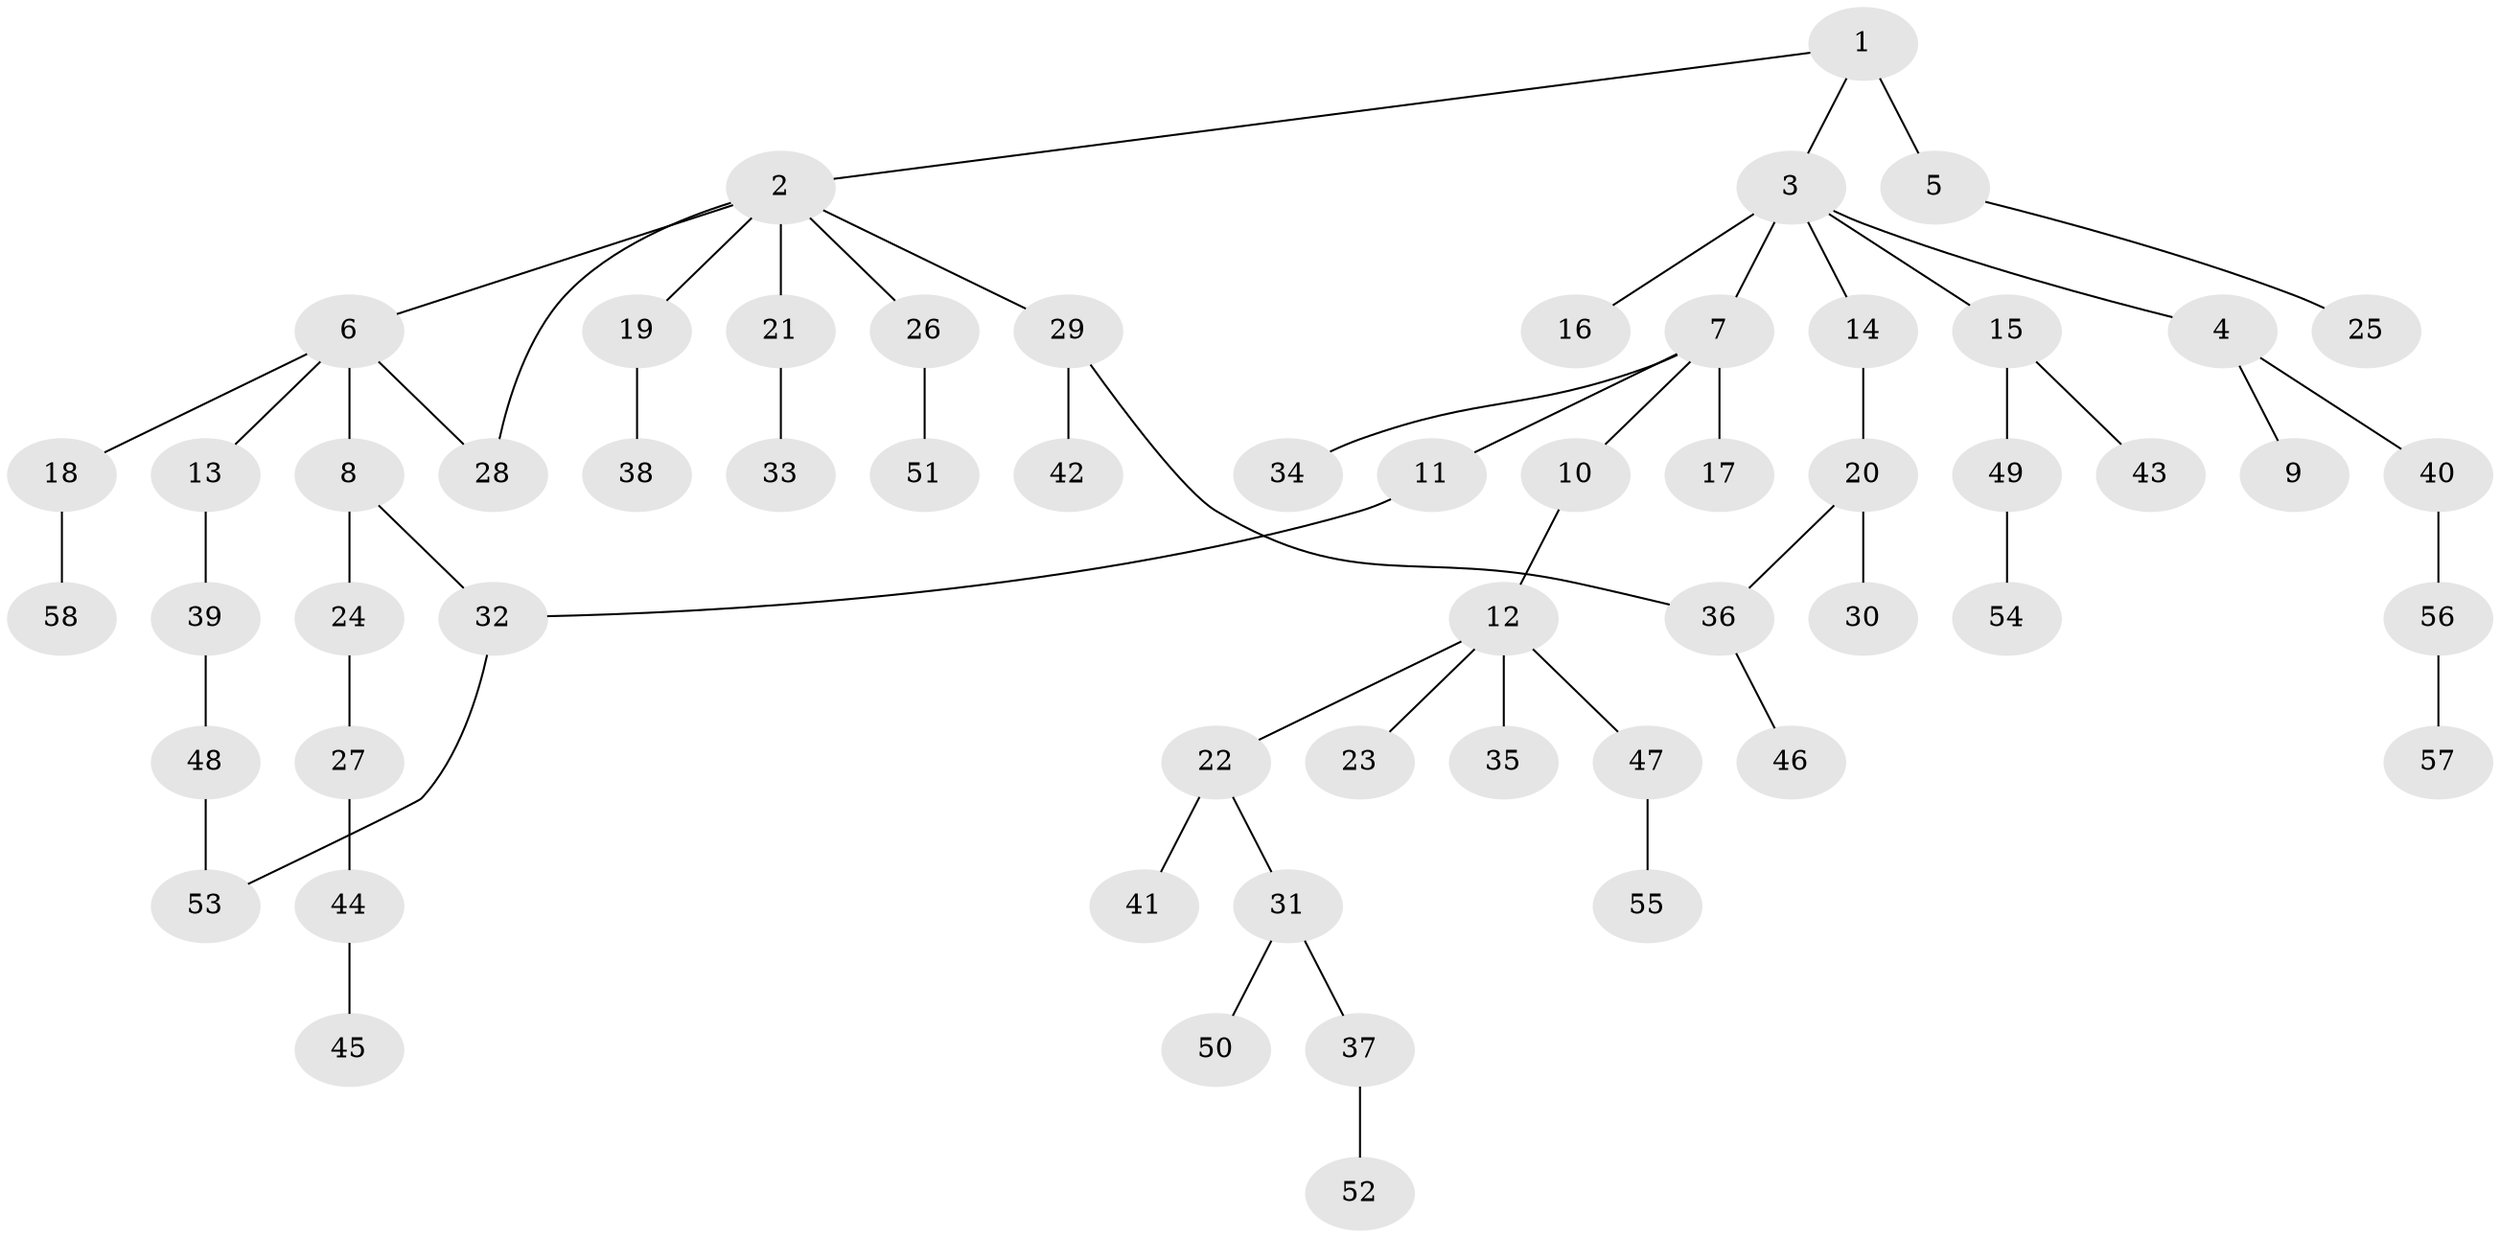 // original degree distribution, {5: 0.008695652173913044, 9: 0.017391304347826087, 4: 0.06086956521739131, 2: 0.25217391304347825, 6: 0.02608695652173913, 1: 0.4782608695652174, 3: 0.1565217391304348}
// Generated by graph-tools (version 1.1) at 2025/34/03/09/25 02:34:21]
// undirected, 58 vertices, 61 edges
graph export_dot {
graph [start="1"]
  node [color=gray90,style=filled];
  1;
  2;
  3;
  4;
  5;
  6;
  7;
  8;
  9;
  10;
  11;
  12;
  13;
  14;
  15;
  16;
  17;
  18;
  19;
  20;
  21;
  22;
  23;
  24;
  25;
  26;
  27;
  28;
  29;
  30;
  31;
  32;
  33;
  34;
  35;
  36;
  37;
  38;
  39;
  40;
  41;
  42;
  43;
  44;
  45;
  46;
  47;
  48;
  49;
  50;
  51;
  52;
  53;
  54;
  55;
  56;
  57;
  58;
  1 -- 2 [weight=1.0];
  1 -- 3 [weight=1.0];
  1 -- 5 [weight=2.0];
  2 -- 6 [weight=1.0];
  2 -- 19 [weight=1.0];
  2 -- 21 [weight=2.0];
  2 -- 26 [weight=1.0];
  2 -- 28 [weight=1.0];
  2 -- 29 [weight=1.0];
  3 -- 4 [weight=1.0];
  3 -- 7 [weight=2.0];
  3 -- 14 [weight=1.0];
  3 -- 15 [weight=1.0];
  3 -- 16 [weight=1.0];
  4 -- 9 [weight=1.0];
  4 -- 40 [weight=1.0];
  5 -- 25 [weight=1.0];
  6 -- 8 [weight=1.0];
  6 -- 13 [weight=1.0];
  6 -- 18 [weight=1.0];
  6 -- 28 [weight=1.0];
  7 -- 10 [weight=1.0];
  7 -- 11 [weight=1.0];
  7 -- 17 [weight=1.0];
  7 -- 34 [weight=1.0];
  8 -- 24 [weight=1.0];
  8 -- 32 [weight=2.0];
  10 -- 12 [weight=1.0];
  11 -- 32 [weight=1.0];
  12 -- 22 [weight=1.0];
  12 -- 23 [weight=1.0];
  12 -- 35 [weight=1.0];
  12 -- 47 [weight=1.0];
  13 -- 39 [weight=2.0];
  14 -- 20 [weight=1.0];
  15 -- 43 [weight=2.0];
  15 -- 49 [weight=1.0];
  18 -- 58 [weight=1.0];
  19 -- 38 [weight=2.0];
  20 -- 30 [weight=2.0];
  20 -- 36 [weight=1.0];
  21 -- 33 [weight=1.0];
  22 -- 31 [weight=1.0];
  22 -- 41 [weight=1.0];
  24 -- 27 [weight=1.0];
  26 -- 51 [weight=1.0];
  27 -- 44 [weight=1.0];
  29 -- 36 [weight=1.0];
  29 -- 42 [weight=1.0];
  31 -- 37 [weight=1.0];
  31 -- 50 [weight=1.0];
  32 -- 53 [weight=1.0];
  36 -- 46 [weight=1.0];
  37 -- 52 [weight=1.0];
  39 -- 48 [weight=1.0];
  40 -- 56 [weight=1.0];
  44 -- 45 [weight=1.0];
  47 -- 55 [weight=1.0];
  48 -- 53 [weight=1.0];
  49 -- 54 [weight=1.0];
  56 -- 57 [weight=1.0];
}
